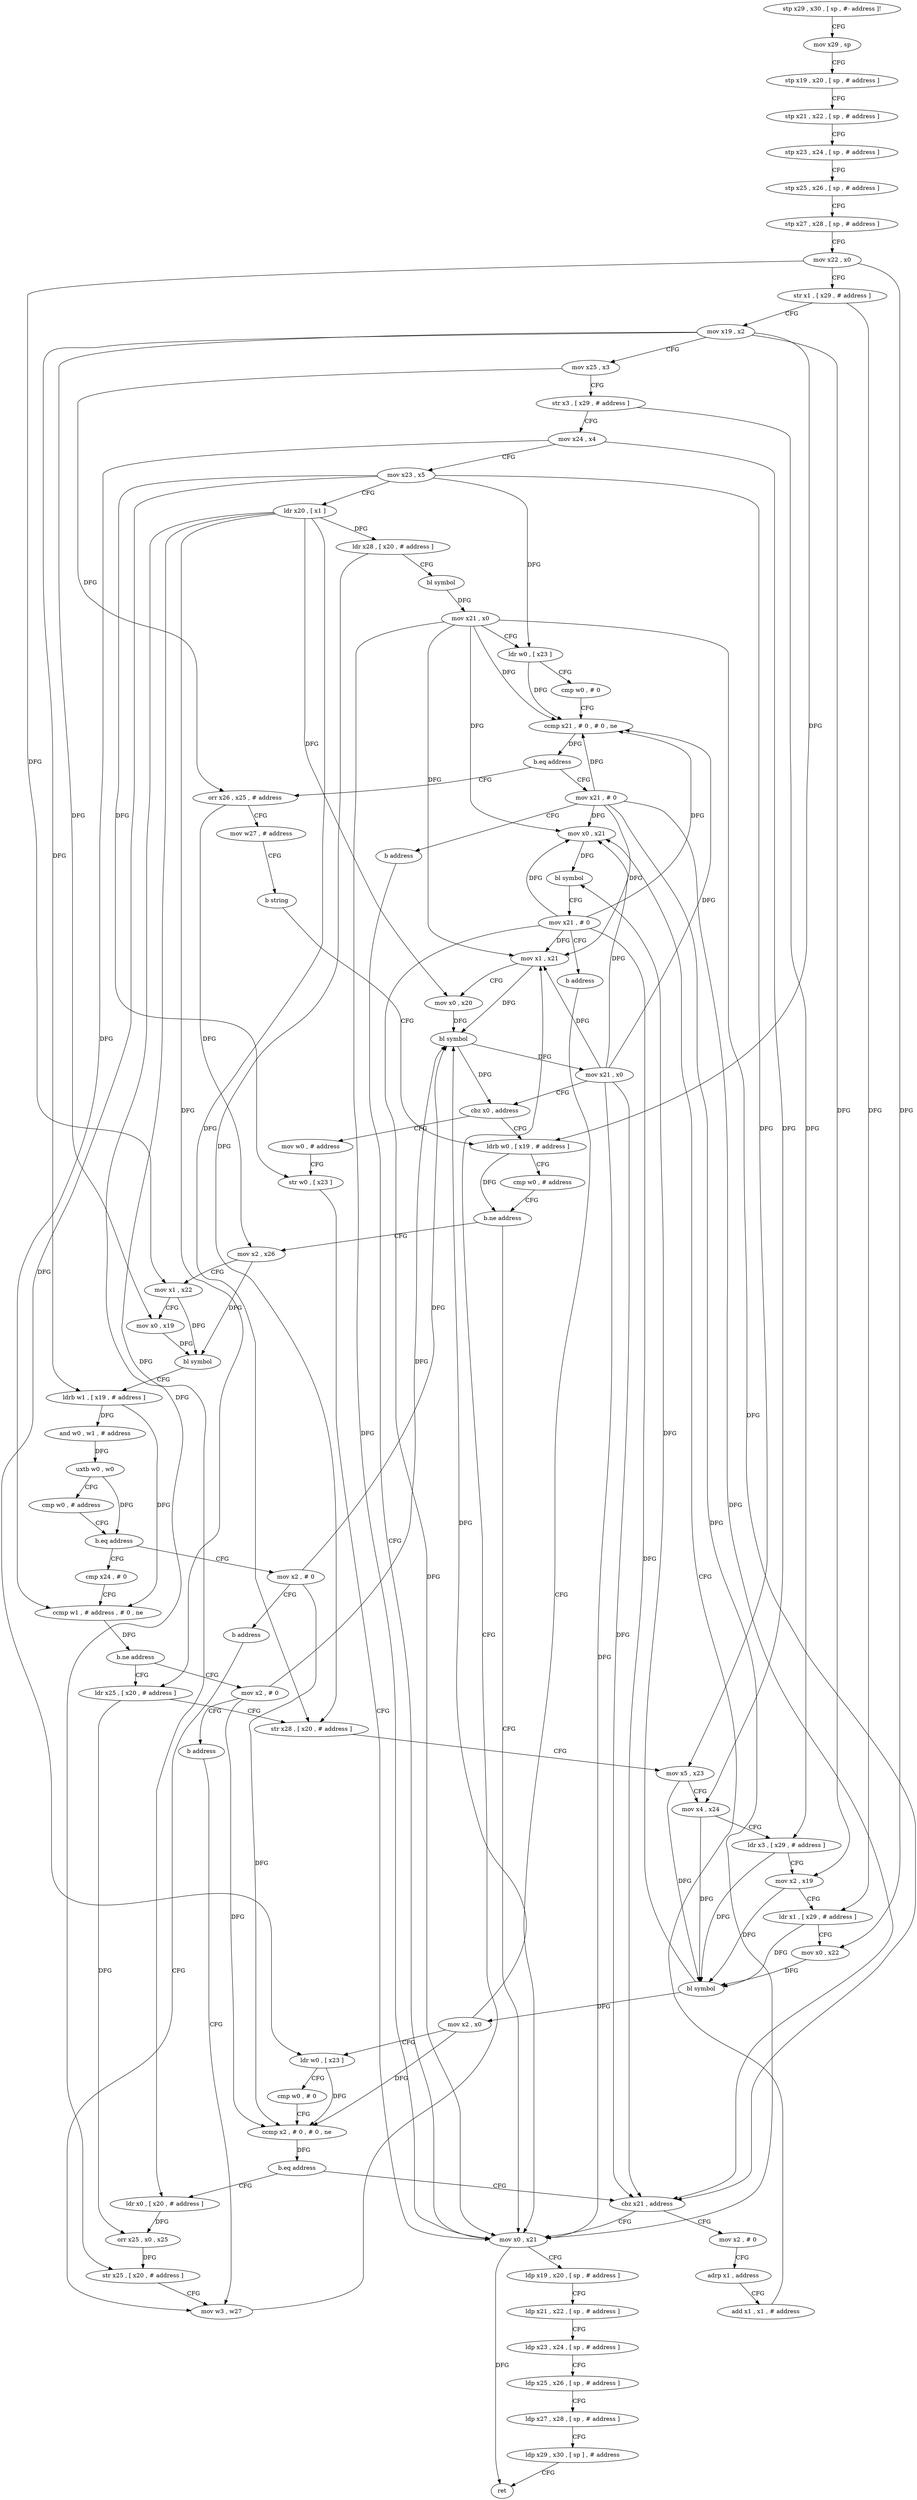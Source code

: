 digraph "func" {
"4364316" [label = "stp x29 , x30 , [ sp , #- address ]!" ]
"4364320" [label = "mov x29 , sp" ]
"4364324" [label = "stp x19 , x20 , [ sp , # address ]" ]
"4364328" [label = "stp x21 , x22 , [ sp , # address ]" ]
"4364332" [label = "stp x23 , x24 , [ sp , # address ]" ]
"4364336" [label = "stp x25 , x26 , [ sp , # address ]" ]
"4364340" [label = "stp x27 , x28 , [ sp , # address ]" ]
"4364344" [label = "mov x22 , x0" ]
"4364348" [label = "str x1 , [ x29 , # address ]" ]
"4364352" [label = "mov x19 , x2" ]
"4364356" [label = "mov x25 , x3" ]
"4364360" [label = "str x3 , [ x29 , # address ]" ]
"4364364" [label = "mov x24 , x4" ]
"4364368" [label = "mov x23 , x5" ]
"4364372" [label = "ldr x20 , [ x1 ]" ]
"4364376" [label = "ldr x28 , [ x20 , # address ]" ]
"4364380" [label = "bl symbol" ]
"4364384" [label = "mov x21 , x0" ]
"4364388" [label = "ldr w0 , [ x23 ]" ]
"4364392" [label = "cmp w0 , # 0" ]
"4364396" [label = "ccmp x21 , # 0 , # 0 , ne" ]
"4364400" [label = "b.eq address" ]
"4364656" [label = "mov x21 , # 0" ]
"4364404" [label = "orr x26 , x25 , # address" ]
"4364660" [label = "b address" ]
"4364624" [label = "mov x0 , x21" ]
"4364408" [label = "mov w27 , # address" ]
"4364412" [label = "b string" ]
"4364508" [label = "ldrb w0 , [ x19 , # address ]" ]
"4364628" [label = "ldp x19 , x20 , [ sp , # address ]" ]
"4364632" [label = "ldp x21 , x22 , [ sp , # address ]" ]
"4364636" [label = "ldp x23 , x24 , [ sp , # address ]" ]
"4364640" [label = "ldp x25 , x26 , [ sp , # address ]" ]
"4364644" [label = "ldp x27 , x28 , [ sp , # address ]" ]
"4364648" [label = "ldp x29 , x30 , [ sp ] , # address" ]
"4364652" [label = "ret" ]
"4364512" [label = "cmp w0 , # address" ]
"4364516" [label = "b.ne address" ]
"4364520" [label = "mov x2 , x26" ]
"4364524" [label = "mov x1 , x22" ]
"4364528" [label = "mov x0 , x19" ]
"4364532" [label = "bl symbol" ]
"4364536" [label = "ldrb w1 , [ x19 , # address ]" ]
"4364540" [label = "and w0 , w1 , # address" ]
"4364544" [label = "uxtb w0 , w0" ]
"4364548" [label = "cmp w0 , # address" ]
"4364552" [label = "b.eq address" ]
"4364608" [label = "mov x2 , # 0" ]
"4364556" [label = "cmp x24 , # 0" ]
"4364612" [label = "b address" ]
"4364484" [label = "mov w3 , w27" ]
"4364560" [label = "ccmp w1 , # address , # 0 , ne" ]
"4364564" [label = "b.ne address" ]
"4364416" [label = "ldr x25 , [ x20 , # address ]" ]
"4364568" [label = "mov x2 , # 0" ]
"4364488" [label = "mov x1 , x21" ]
"4364492" [label = "mov x0 , x20" ]
"4364496" [label = "bl symbol" ]
"4364500" [label = "mov x21 , x0" ]
"4364504" [label = "cbz x0 , address" ]
"4364616" [label = "mov w0 , # address" ]
"4364420" [label = "str x28 , [ x20 , # address ]" ]
"4364424" [label = "mov x5 , x23" ]
"4364428" [label = "mov x4 , x24" ]
"4364432" [label = "ldr x3 , [ x29 , # address ]" ]
"4364436" [label = "mov x2 , x19" ]
"4364440" [label = "ldr x1 , [ x29 , # address ]" ]
"4364444" [label = "mov x0 , x22" ]
"4364448" [label = "bl symbol" ]
"4364452" [label = "mov x2 , x0" ]
"4364456" [label = "ldr w0 , [ x23 ]" ]
"4364460" [label = "cmp w0 , # 0" ]
"4364464" [label = "ccmp x2 , # 0 , # 0 , ne" ]
"4364468" [label = "b.eq address" ]
"4364576" [label = "cbz x21 , address" ]
"4364472" [label = "ldr x0 , [ x20 , # address ]" ]
"4364572" [label = "b address" ]
"4364620" [label = "str w0 , [ x23 ]" ]
"4364580" [label = "mov x2 , # 0" ]
"4364476" [label = "orr x25 , x0 , x25" ]
"4364480" [label = "str x25 , [ x20 , # address ]" ]
"4364584" [label = "adrp x1 , address" ]
"4364588" [label = "add x1 , x1 , # address" ]
"4364592" [label = "mov x0 , x21" ]
"4364596" [label = "bl symbol" ]
"4364600" [label = "mov x21 , # 0" ]
"4364604" [label = "b address" ]
"4364316" -> "4364320" [ label = "CFG" ]
"4364320" -> "4364324" [ label = "CFG" ]
"4364324" -> "4364328" [ label = "CFG" ]
"4364328" -> "4364332" [ label = "CFG" ]
"4364332" -> "4364336" [ label = "CFG" ]
"4364336" -> "4364340" [ label = "CFG" ]
"4364340" -> "4364344" [ label = "CFG" ]
"4364344" -> "4364348" [ label = "CFG" ]
"4364344" -> "4364524" [ label = "DFG" ]
"4364344" -> "4364444" [ label = "DFG" ]
"4364348" -> "4364352" [ label = "CFG" ]
"4364348" -> "4364440" [ label = "DFG" ]
"4364352" -> "4364356" [ label = "CFG" ]
"4364352" -> "4364508" [ label = "DFG" ]
"4364352" -> "4364528" [ label = "DFG" ]
"4364352" -> "4364536" [ label = "DFG" ]
"4364352" -> "4364436" [ label = "DFG" ]
"4364356" -> "4364360" [ label = "CFG" ]
"4364356" -> "4364404" [ label = "DFG" ]
"4364360" -> "4364364" [ label = "CFG" ]
"4364360" -> "4364432" [ label = "DFG" ]
"4364364" -> "4364368" [ label = "CFG" ]
"4364364" -> "4364560" [ label = "DFG" ]
"4364364" -> "4364428" [ label = "DFG" ]
"4364368" -> "4364372" [ label = "CFG" ]
"4364368" -> "4364388" [ label = "DFG" ]
"4364368" -> "4364620" [ label = "DFG" ]
"4364368" -> "4364424" [ label = "DFG" ]
"4364368" -> "4364456" [ label = "DFG" ]
"4364372" -> "4364376" [ label = "DFG" ]
"4364372" -> "4364492" [ label = "DFG" ]
"4364372" -> "4364416" [ label = "DFG" ]
"4364372" -> "4364420" [ label = "DFG" ]
"4364372" -> "4364472" [ label = "DFG" ]
"4364372" -> "4364480" [ label = "DFG" ]
"4364376" -> "4364380" [ label = "CFG" ]
"4364376" -> "4364420" [ label = "DFG" ]
"4364380" -> "4364384" [ label = "DFG" ]
"4364384" -> "4364388" [ label = "CFG" ]
"4364384" -> "4364396" [ label = "DFG" ]
"4364384" -> "4364624" [ label = "DFG" ]
"4364384" -> "4364488" [ label = "DFG" ]
"4364384" -> "4364576" [ label = "DFG" ]
"4364384" -> "4364592" [ label = "DFG" ]
"4364388" -> "4364392" [ label = "CFG" ]
"4364388" -> "4364396" [ label = "DFG" ]
"4364392" -> "4364396" [ label = "CFG" ]
"4364396" -> "4364400" [ label = "DFG" ]
"4364400" -> "4364656" [ label = "CFG" ]
"4364400" -> "4364404" [ label = "CFG" ]
"4364656" -> "4364660" [ label = "CFG" ]
"4364656" -> "4364396" [ label = "DFG" ]
"4364656" -> "4364624" [ label = "DFG" ]
"4364656" -> "4364488" [ label = "DFG" ]
"4364656" -> "4364576" [ label = "DFG" ]
"4364656" -> "4364592" [ label = "DFG" ]
"4364404" -> "4364408" [ label = "CFG" ]
"4364404" -> "4364520" [ label = "DFG" ]
"4364660" -> "4364624" [ label = "CFG" ]
"4364624" -> "4364628" [ label = "CFG" ]
"4364624" -> "4364652" [ label = "DFG" ]
"4364408" -> "4364412" [ label = "CFG" ]
"4364412" -> "4364508" [ label = "CFG" ]
"4364508" -> "4364512" [ label = "CFG" ]
"4364508" -> "4364516" [ label = "DFG" ]
"4364628" -> "4364632" [ label = "CFG" ]
"4364632" -> "4364636" [ label = "CFG" ]
"4364636" -> "4364640" [ label = "CFG" ]
"4364640" -> "4364644" [ label = "CFG" ]
"4364644" -> "4364648" [ label = "CFG" ]
"4364648" -> "4364652" [ label = "CFG" ]
"4364512" -> "4364516" [ label = "CFG" ]
"4364516" -> "4364624" [ label = "CFG" ]
"4364516" -> "4364520" [ label = "CFG" ]
"4364520" -> "4364524" [ label = "CFG" ]
"4364520" -> "4364532" [ label = "DFG" ]
"4364524" -> "4364528" [ label = "CFG" ]
"4364524" -> "4364532" [ label = "DFG" ]
"4364528" -> "4364532" [ label = "DFG" ]
"4364532" -> "4364536" [ label = "CFG" ]
"4364536" -> "4364540" [ label = "DFG" ]
"4364536" -> "4364560" [ label = "DFG" ]
"4364540" -> "4364544" [ label = "DFG" ]
"4364544" -> "4364548" [ label = "CFG" ]
"4364544" -> "4364552" [ label = "DFG" ]
"4364548" -> "4364552" [ label = "CFG" ]
"4364552" -> "4364608" [ label = "CFG" ]
"4364552" -> "4364556" [ label = "CFG" ]
"4364608" -> "4364612" [ label = "CFG" ]
"4364608" -> "4364496" [ label = "DFG" ]
"4364608" -> "4364464" [ label = "DFG" ]
"4364556" -> "4364560" [ label = "CFG" ]
"4364612" -> "4364484" [ label = "CFG" ]
"4364484" -> "4364488" [ label = "CFG" ]
"4364560" -> "4364564" [ label = "DFG" ]
"4364564" -> "4364416" [ label = "CFG" ]
"4364564" -> "4364568" [ label = "CFG" ]
"4364416" -> "4364420" [ label = "CFG" ]
"4364416" -> "4364476" [ label = "DFG" ]
"4364568" -> "4364572" [ label = "CFG" ]
"4364568" -> "4364496" [ label = "DFG" ]
"4364568" -> "4364464" [ label = "DFG" ]
"4364488" -> "4364492" [ label = "CFG" ]
"4364488" -> "4364496" [ label = "DFG" ]
"4364492" -> "4364496" [ label = "DFG" ]
"4364496" -> "4364500" [ label = "DFG" ]
"4364496" -> "4364504" [ label = "DFG" ]
"4364500" -> "4364504" [ label = "CFG" ]
"4364500" -> "4364396" [ label = "DFG" ]
"4364500" -> "4364624" [ label = "DFG" ]
"4364500" -> "4364488" [ label = "DFG" ]
"4364500" -> "4364576" [ label = "DFG" ]
"4364500" -> "4364592" [ label = "DFG" ]
"4364504" -> "4364616" [ label = "CFG" ]
"4364504" -> "4364508" [ label = "CFG" ]
"4364616" -> "4364620" [ label = "CFG" ]
"4364420" -> "4364424" [ label = "CFG" ]
"4364424" -> "4364428" [ label = "CFG" ]
"4364424" -> "4364448" [ label = "DFG" ]
"4364428" -> "4364432" [ label = "CFG" ]
"4364428" -> "4364448" [ label = "DFG" ]
"4364432" -> "4364436" [ label = "CFG" ]
"4364432" -> "4364448" [ label = "DFG" ]
"4364436" -> "4364440" [ label = "CFG" ]
"4364436" -> "4364448" [ label = "DFG" ]
"4364440" -> "4364444" [ label = "CFG" ]
"4364440" -> "4364448" [ label = "DFG" ]
"4364444" -> "4364448" [ label = "DFG" ]
"4364448" -> "4364452" [ label = "DFG" ]
"4364448" -> "4364596" [ label = "DFG" ]
"4364452" -> "4364456" [ label = "CFG" ]
"4364452" -> "4364496" [ label = "DFG" ]
"4364452" -> "4364464" [ label = "DFG" ]
"4364456" -> "4364460" [ label = "CFG" ]
"4364456" -> "4364464" [ label = "DFG" ]
"4364460" -> "4364464" [ label = "CFG" ]
"4364464" -> "4364468" [ label = "DFG" ]
"4364468" -> "4364576" [ label = "CFG" ]
"4364468" -> "4364472" [ label = "CFG" ]
"4364576" -> "4364624" [ label = "CFG" ]
"4364576" -> "4364580" [ label = "CFG" ]
"4364472" -> "4364476" [ label = "DFG" ]
"4364572" -> "4364484" [ label = "CFG" ]
"4364620" -> "4364624" [ label = "CFG" ]
"4364580" -> "4364584" [ label = "CFG" ]
"4364476" -> "4364480" [ label = "DFG" ]
"4364480" -> "4364484" [ label = "CFG" ]
"4364584" -> "4364588" [ label = "CFG" ]
"4364588" -> "4364592" [ label = "CFG" ]
"4364592" -> "4364596" [ label = "DFG" ]
"4364596" -> "4364600" [ label = "CFG" ]
"4364600" -> "4364604" [ label = "CFG" ]
"4364600" -> "4364396" [ label = "DFG" ]
"4364600" -> "4364624" [ label = "DFG" ]
"4364600" -> "4364488" [ label = "DFG" ]
"4364600" -> "4364576" [ label = "DFG" ]
"4364600" -> "4364592" [ label = "DFG" ]
"4364604" -> "4364624" [ label = "CFG" ]
}
